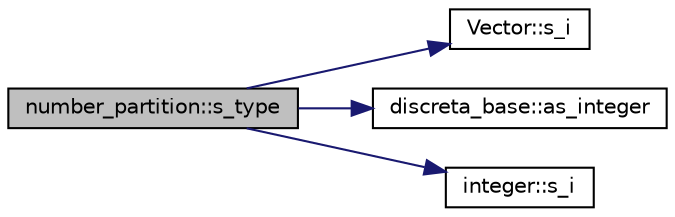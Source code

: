 digraph "number_partition::s_type"
{
  edge [fontname="Helvetica",fontsize="10",labelfontname="Helvetica",labelfontsize="10"];
  node [fontname="Helvetica",fontsize="10",shape=record];
  rankdir="LR";
  Node1290 [label="number_partition::s_type",height=0.2,width=0.4,color="black", fillcolor="grey75", style="filled", fontcolor="black"];
  Node1290 -> Node1291 [color="midnightblue",fontsize="10",style="solid",fontname="Helvetica"];
  Node1291 [label="Vector::s_i",height=0.2,width=0.4,color="black", fillcolor="white", style="filled",URL="$d5/db2/class_vector.html#a1c4fe1752523df8119f70dd550244871"];
  Node1290 -> Node1292 [color="midnightblue",fontsize="10",style="solid",fontname="Helvetica"];
  Node1292 [label="discreta_base::as_integer",height=0.2,width=0.4,color="black", fillcolor="white", style="filled",URL="$d7/d71/classdiscreta__base.html#a00d7691eaf874fd283d942692fe8dd26"];
  Node1290 -> Node1293 [color="midnightblue",fontsize="10",style="solid",fontname="Helvetica"];
  Node1293 [label="integer::s_i",height=0.2,width=0.4,color="black", fillcolor="white", style="filled",URL="$d0/de5/classinteger.html#adf28e9f94d4c844adaa950deeb80b904"];
}
